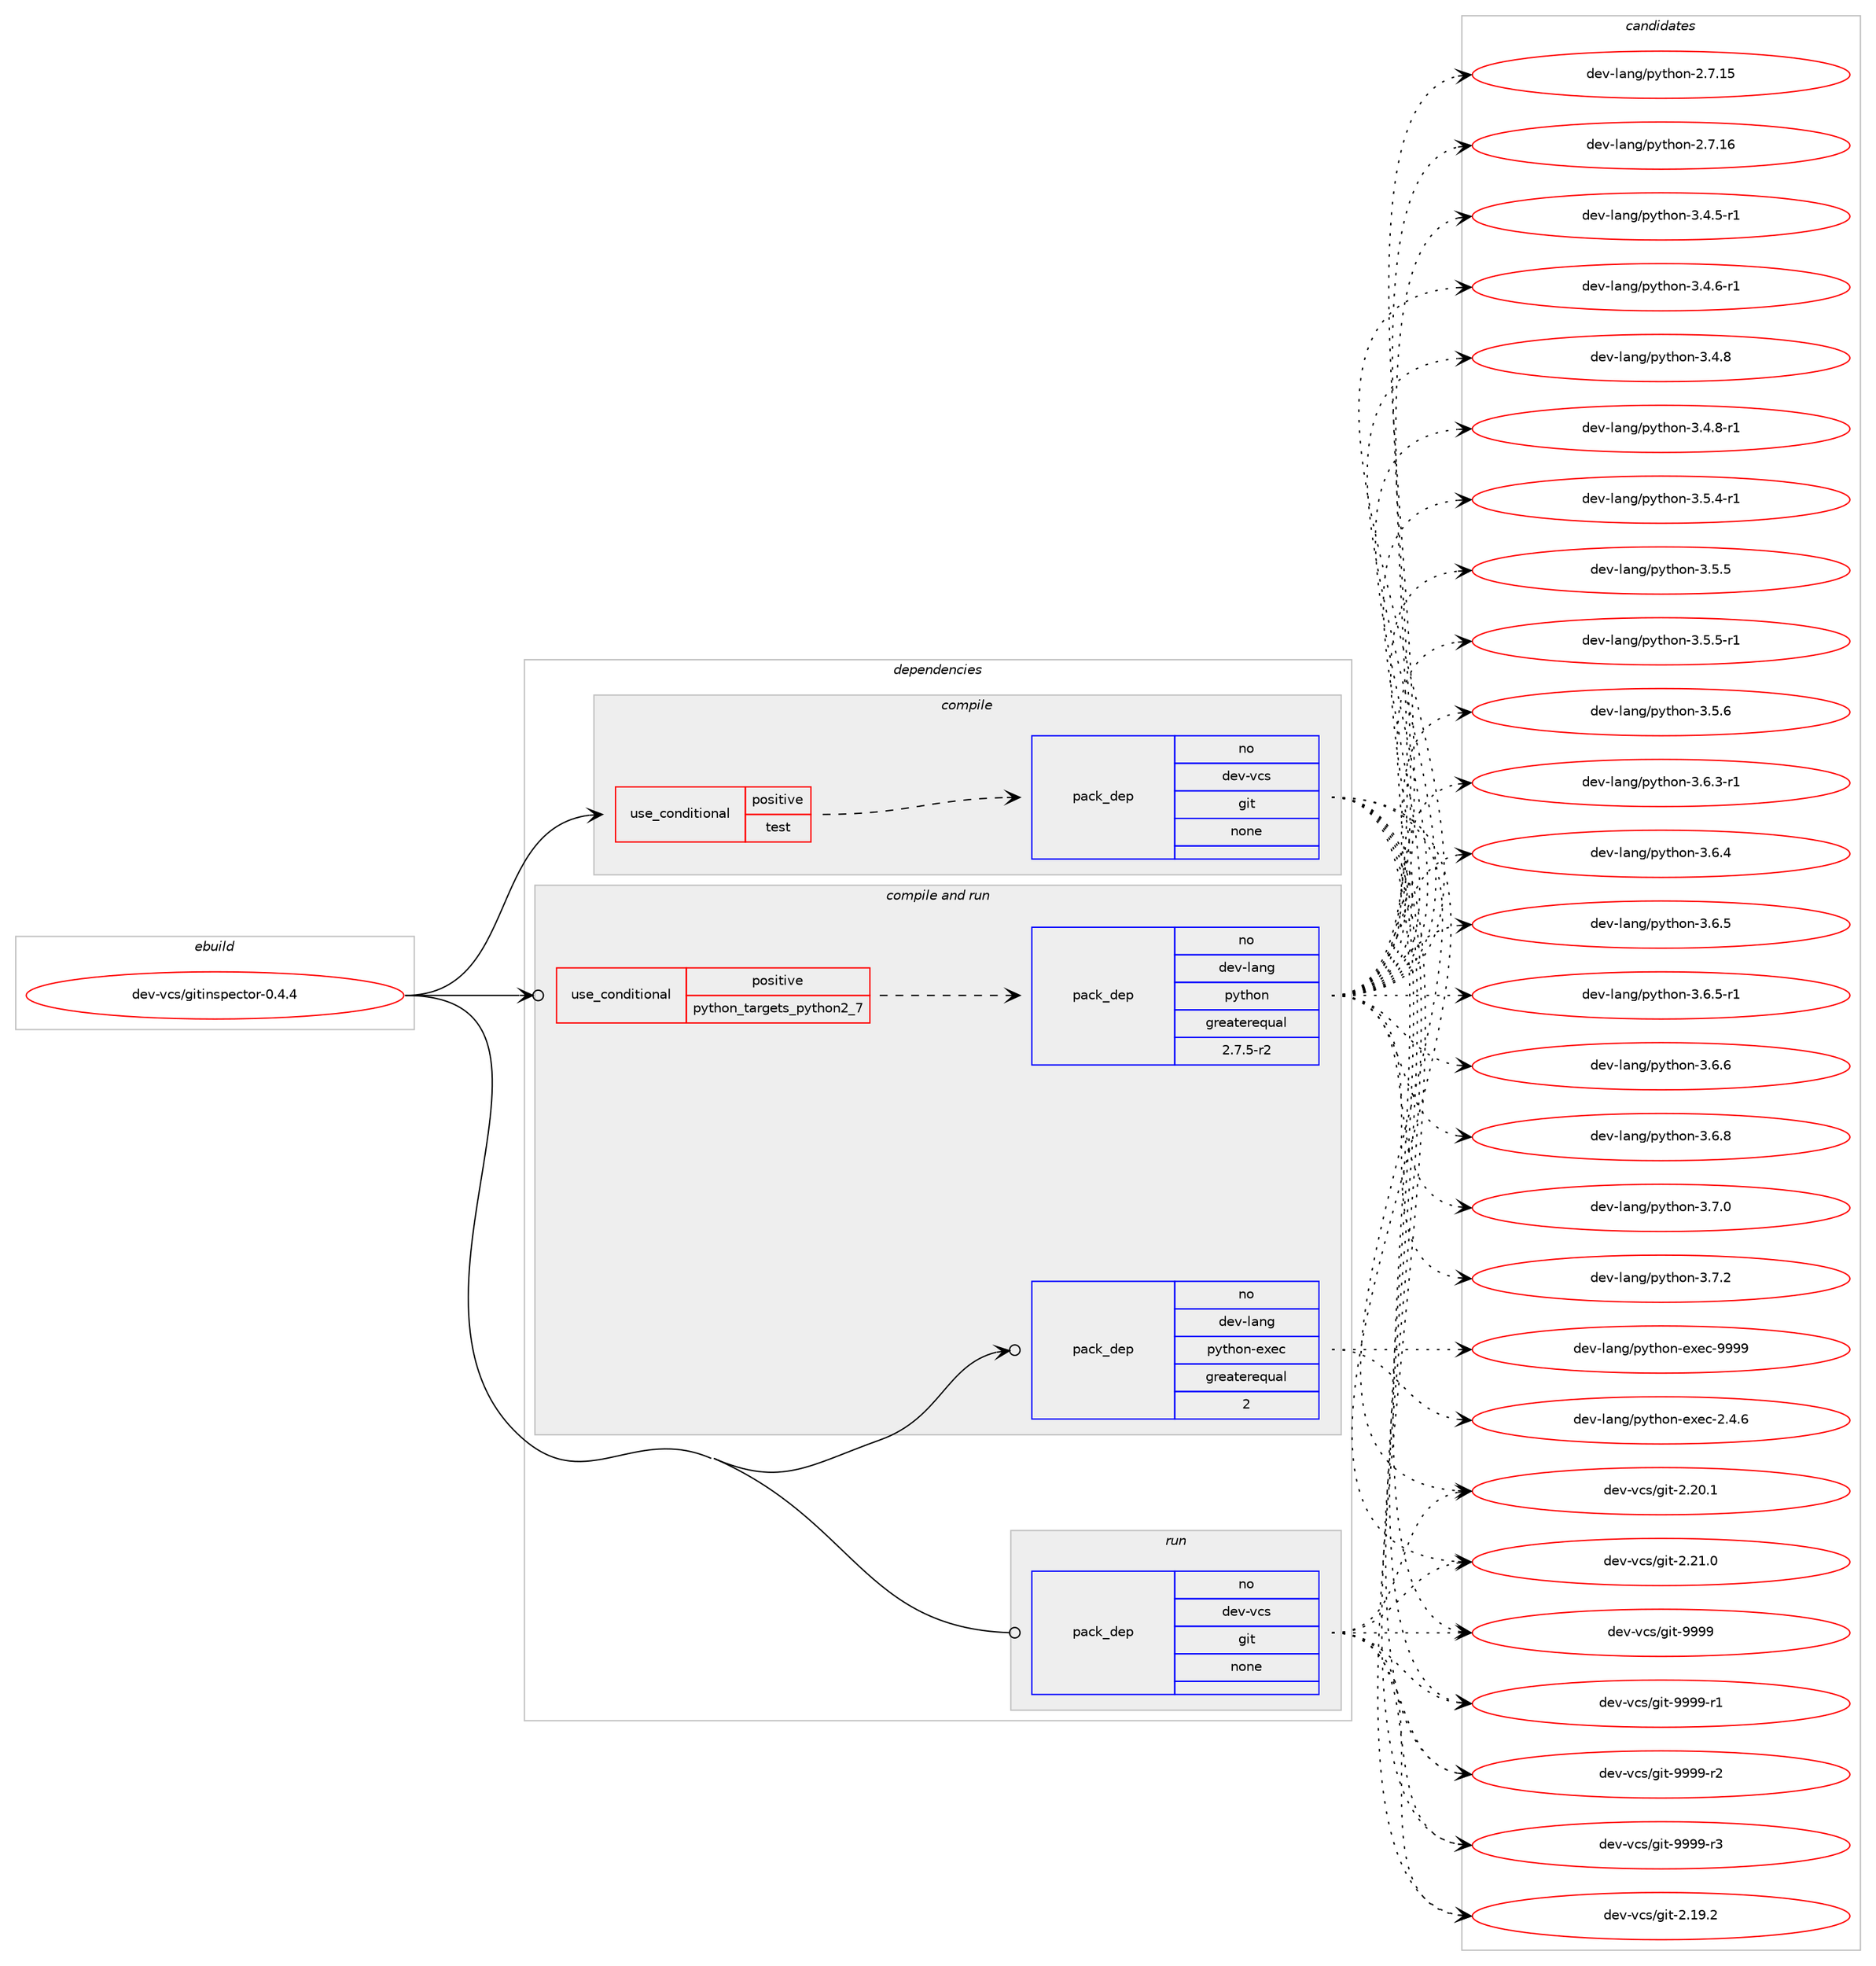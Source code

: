 digraph prolog {

# *************
# Graph options
# *************

newrank=true;
concentrate=true;
compound=true;
graph [rankdir=LR,fontname=Helvetica,fontsize=10,ranksep=1.5];#, ranksep=2.5, nodesep=0.2];
edge  [arrowhead=vee];
node  [fontname=Helvetica,fontsize=10];

# **********
# The ebuild
# **********

subgraph cluster_leftcol {
color=gray;
rank=same;
label=<<i>ebuild</i>>;
id [label="dev-vcs/gitinspector-0.4.4", color=red, width=4, href="../dev-vcs/gitinspector-0.4.4.svg"];
}

# ****************
# The dependencies
# ****************

subgraph cluster_midcol {
color=gray;
label=<<i>dependencies</i>>;
subgraph cluster_compile {
fillcolor="#eeeeee";
style=filled;
label=<<i>compile</i>>;
subgraph cond425622 {
dependency1551649 [label=<<TABLE BORDER="0" CELLBORDER="1" CELLSPACING="0" CELLPADDING="4"><TR><TD ROWSPAN="3" CELLPADDING="10">use_conditional</TD></TR><TR><TD>positive</TD></TR><TR><TD>test</TD></TR></TABLE>>, shape=none, color=red];
subgraph pack1102273 {
dependency1551650 [label=<<TABLE BORDER="0" CELLBORDER="1" CELLSPACING="0" CELLPADDING="4" WIDTH="220"><TR><TD ROWSPAN="6" CELLPADDING="30">pack_dep</TD></TR><TR><TD WIDTH="110">no</TD></TR><TR><TD>dev-vcs</TD></TR><TR><TD>git</TD></TR><TR><TD>none</TD></TR><TR><TD></TD></TR></TABLE>>, shape=none, color=blue];
}
dependency1551649:e -> dependency1551650:w [weight=20,style="dashed",arrowhead="vee"];
}
id:e -> dependency1551649:w [weight=20,style="solid",arrowhead="vee"];
}
subgraph cluster_compileandrun {
fillcolor="#eeeeee";
style=filled;
label=<<i>compile and run</i>>;
subgraph cond425623 {
dependency1551651 [label=<<TABLE BORDER="0" CELLBORDER="1" CELLSPACING="0" CELLPADDING="4"><TR><TD ROWSPAN="3" CELLPADDING="10">use_conditional</TD></TR><TR><TD>positive</TD></TR><TR><TD>python_targets_python2_7</TD></TR></TABLE>>, shape=none, color=red];
subgraph pack1102274 {
dependency1551652 [label=<<TABLE BORDER="0" CELLBORDER="1" CELLSPACING="0" CELLPADDING="4" WIDTH="220"><TR><TD ROWSPAN="6" CELLPADDING="30">pack_dep</TD></TR><TR><TD WIDTH="110">no</TD></TR><TR><TD>dev-lang</TD></TR><TR><TD>python</TD></TR><TR><TD>greaterequal</TD></TR><TR><TD>2.7.5-r2</TD></TR></TABLE>>, shape=none, color=blue];
}
dependency1551651:e -> dependency1551652:w [weight=20,style="dashed",arrowhead="vee"];
}
id:e -> dependency1551651:w [weight=20,style="solid",arrowhead="odotvee"];
subgraph pack1102275 {
dependency1551653 [label=<<TABLE BORDER="0" CELLBORDER="1" CELLSPACING="0" CELLPADDING="4" WIDTH="220"><TR><TD ROWSPAN="6" CELLPADDING="30">pack_dep</TD></TR><TR><TD WIDTH="110">no</TD></TR><TR><TD>dev-lang</TD></TR><TR><TD>python-exec</TD></TR><TR><TD>greaterequal</TD></TR><TR><TD>2</TD></TR></TABLE>>, shape=none, color=blue];
}
id:e -> dependency1551653:w [weight=20,style="solid",arrowhead="odotvee"];
}
subgraph cluster_run {
fillcolor="#eeeeee";
style=filled;
label=<<i>run</i>>;
subgraph pack1102276 {
dependency1551654 [label=<<TABLE BORDER="0" CELLBORDER="1" CELLSPACING="0" CELLPADDING="4" WIDTH="220"><TR><TD ROWSPAN="6" CELLPADDING="30">pack_dep</TD></TR><TR><TD WIDTH="110">no</TD></TR><TR><TD>dev-vcs</TD></TR><TR><TD>git</TD></TR><TR><TD>none</TD></TR><TR><TD></TD></TR></TABLE>>, shape=none, color=blue];
}
id:e -> dependency1551654:w [weight=20,style="solid",arrowhead="odot"];
}
}

# **************
# The candidates
# **************

subgraph cluster_choices {
rank=same;
color=gray;
label=<<i>candidates</i>>;

subgraph choice1102273 {
color=black;
nodesep=1;
choice10010111845118991154710310511645504649574650 [label="dev-vcs/git-2.19.2", color=red, width=4,href="../dev-vcs/git-2.19.2.svg"];
choice10010111845118991154710310511645504650484649 [label="dev-vcs/git-2.20.1", color=red, width=4,href="../dev-vcs/git-2.20.1.svg"];
choice10010111845118991154710310511645504650494648 [label="dev-vcs/git-2.21.0", color=red, width=4,href="../dev-vcs/git-2.21.0.svg"];
choice1001011184511899115471031051164557575757 [label="dev-vcs/git-9999", color=red, width=4,href="../dev-vcs/git-9999.svg"];
choice10010111845118991154710310511645575757574511449 [label="dev-vcs/git-9999-r1", color=red, width=4,href="../dev-vcs/git-9999-r1.svg"];
choice10010111845118991154710310511645575757574511450 [label="dev-vcs/git-9999-r2", color=red, width=4,href="../dev-vcs/git-9999-r2.svg"];
choice10010111845118991154710310511645575757574511451 [label="dev-vcs/git-9999-r3", color=red, width=4,href="../dev-vcs/git-9999-r3.svg"];
dependency1551650:e -> choice10010111845118991154710310511645504649574650:w [style=dotted,weight="100"];
dependency1551650:e -> choice10010111845118991154710310511645504650484649:w [style=dotted,weight="100"];
dependency1551650:e -> choice10010111845118991154710310511645504650494648:w [style=dotted,weight="100"];
dependency1551650:e -> choice1001011184511899115471031051164557575757:w [style=dotted,weight="100"];
dependency1551650:e -> choice10010111845118991154710310511645575757574511449:w [style=dotted,weight="100"];
dependency1551650:e -> choice10010111845118991154710310511645575757574511450:w [style=dotted,weight="100"];
dependency1551650:e -> choice10010111845118991154710310511645575757574511451:w [style=dotted,weight="100"];
}
subgraph choice1102274 {
color=black;
nodesep=1;
choice10010111845108971101034711212111610411111045504655464953 [label="dev-lang/python-2.7.15", color=red, width=4,href="../dev-lang/python-2.7.15.svg"];
choice10010111845108971101034711212111610411111045504655464954 [label="dev-lang/python-2.7.16", color=red, width=4,href="../dev-lang/python-2.7.16.svg"];
choice1001011184510897110103471121211161041111104551465246534511449 [label="dev-lang/python-3.4.5-r1", color=red, width=4,href="../dev-lang/python-3.4.5-r1.svg"];
choice1001011184510897110103471121211161041111104551465246544511449 [label="dev-lang/python-3.4.6-r1", color=red, width=4,href="../dev-lang/python-3.4.6-r1.svg"];
choice100101118451089711010347112121116104111110455146524656 [label="dev-lang/python-3.4.8", color=red, width=4,href="../dev-lang/python-3.4.8.svg"];
choice1001011184510897110103471121211161041111104551465246564511449 [label="dev-lang/python-3.4.8-r1", color=red, width=4,href="../dev-lang/python-3.4.8-r1.svg"];
choice1001011184510897110103471121211161041111104551465346524511449 [label="dev-lang/python-3.5.4-r1", color=red, width=4,href="../dev-lang/python-3.5.4-r1.svg"];
choice100101118451089711010347112121116104111110455146534653 [label="dev-lang/python-3.5.5", color=red, width=4,href="../dev-lang/python-3.5.5.svg"];
choice1001011184510897110103471121211161041111104551465346534511449 [label="dev-lang/python-3.5.5-r1", color=red, width=4,href="../dev-lang/python-3.5.5-r1.svg"];
choice100101118451089711010347112121116104111110455146534654 [label="dev-lang/python-3.5.6", color=red, width=4,href="../dev-lang/python-3.5.6.svg"];
choice1001011184510897110103471121211161041111104551465446514511449 [label="dev-lang/python-3.6.3-r1", color=red, width=4,href="../dev-lang/python-3.6.3-r1.svg"];
choice100101118451089711010347112121116104111110455146544652 [label="dev-lang/python-3.6.4", color=red, width=4,href="../dev-lang/python-3.6.4.svg"];
choice100101118451089711010347112121116104111110455146544653 [label="dev-lang/python-3.6.5", color=red, width=4,href="../dev-lang/python-3.6.5.svg"];
choice1001011184510897110103471121211161041111104551465446534511449 [label="dev-lang/python-3.6.5-r1", color=red, width=4,href="../dev-lang/python-3.6.5-r1.svg"];
choice100101118451089711010347112121116104111110455146544654 [label="dev-lang/python-3.6.6", color=red, width=4,href="../dev-lang/python-3.6.6.svg"];
choice100101118451089711010347112121116104111110455146544656 [label="dev-lang/python-3.6.8", color=red, width=4,href="../dev-lang/python-3.6.8.svg"];
choice100101118451089711010347112121116104111110455146554648 [label="dev-lang/python-3.7.0", color=red, width=4,href="../dev-lang/python-3.7.0.svg"];
choice100101118451089711010347112121116104111110455146554650 [label="dev-lang/python-3.7.2", color=red, width=4,href="../dev-lang/python-3.7.2.svg"];
dependency1551652:e -> choice10010111845108971101034711212111610411111045504655464953:w [style=dotted,weight="100"];
dependency1551652:e -> choice10010111845108971101034711212111610411111045504655464954:w [style=dotted,weight="100"];
dependency1551652:e -> choice1001011184510897110103471121211161041111104551465246534511449:w [style=dotted,weight="100"];
dependency1551652:e -> choice1001011184510897110103471121211161041111104551465246544511449:w [style=dotted,weight="100"];
dependency1551652:e -> choice100101118451089711010347112121116104111110455146524656:w [style=dotted,weight="100"];
dependency1551652:e -> choice1001011184510897110103471121211161041111104551465246564511449:w [style=dotted,weight="100"];
dependency1551652:e -> choice1001011184510897110103471121211161041111104551465346524511449:w [style=dotted,weight="100"];
dependency1551652:e -> choice100101118451089711010347112121116104111110455146534653:w [style=dotted,weight="100"];
dependency1551652:e -> choice1001011184510897110103471121211161041111104551465346534511449:w [style=dotted,weight="100"];
dependency1551652:e -> choice100101118451089711010347112121116104111110455146534654:w [style=dotted,weight="100"];
dependency1551652:e -> choice1001011184510897110103471121211161041111104551465446514511449:w [style=dotted,weight="100"];
dependency1551652:e -> choice100101118451089711010347112121116104111110455146544652:w [style=dotted,weight="100"];
dependency1551652:e -> choice100101118451089711010347112121116104111110455146544653:w [style=dotted,weight="100"];
dependency1551652:e -> choice1001011184510897110103471121211161041111104551465446534511449:w [style=dotted,weight="100"];
dependency1551652:e -> choice100101118451089711010347112121116104111110455146544654:w [style=dotted,weight="100"];
dependency1551652:e -> choice100101118451089711010347112121116104111110455146544656:w [style=dotted,weight="100"];
dependency1551652:e -> choice100101118451089711010347112121116104111110455146554648:w [style=dotted,weight="100"];
dependency1551652:e -> choice100101118451089711010347112121116104111110455146554650:w [style=dotted,weight="100"];
}
subgraph choice1102275 {
color=black;
nodesep=1;
choice1001011184510897110103471121211161041111104510112010199455046524654 [label="dev-lang/python-exec-2.4.6", color=red, width=4,href="../dev-lang/python-exec-2.4.6.svg"];
choice10010111845108971101034711212111610411111045101120101994557575757 [label="dev-lang/python-exec-9999", color=red, width=4,href="../dev-lang/python-exec-9999.svg"];
dependency1551653:e -> choice1001011184510897110103471121211161041111104510112010199455046524654:w [style=dotted,weight="100"];
dependency1551653:e -> choice10010111845108971101034711212111610411111045101120101994557575757:w [style=dotted,weight="100"];
}
subgraph choice1102276 {
color=black;
nodesep=1;
choice10010111845118991154710310511645504649574650 [label="dev-vcs/git-2.19.2", color=red, width=4,href="../dev-vcs/git-2.19.2.svg"];
choice10010111845118991154710310511645504650484649 [label="dev-vcs/git-2.20.1", color=red, width=4,href="../dev-vcs/git-2.20.1.svg"];
choice10010111845118991154710310511645504650494648 [label="dev-vcs/git-2.21.0", color=red, width=4,href="../dev-vcs/git-2.21.0.svg"];
choice1001011184511899115471031051164557575757 [label="dev-vcs/git-9999", color=red, width=4,href="../dev-vcs/git-9999.svg"];
choice10010111845118991154710310511645575757574511449 [label="dev-vcs/git-9999-r1", color=red, width=4,href="../dev-vcs/git-9999-r1.svg"];
choice10010111845118991154710310511645575757574511450 [label="dev-vcs/git-9999-r2", color=red, width=4,href="../dev-vcs/git-9999-r2.svg"];
choice10010111845118991154710310511645575757574511451 [label="dev-vcs/git-9999-r3", color=red, width=4,href="../dev-vcs/git-9999-r3.svg"];
dependency1551654:e -> choice10010111845118991154710310511645504649574650:w [style=dotted,weight="100"];
dependency1551654:e -> choice10010111845118991154710310511645504650484649:w [style=dotted,weight="100"];
dependency1551654:e -> choice10010111845118991154710310511645504650494648:w [style=dotted,weight="100"];
dependency1551654:e -> choice1001011184511899115471031051164557575757:w [style=dotted,weight="100"];
dependency1551654:e -> choice10010111845118991154710310511645575757574511449:w [style=dotted,weight="100"];
dependency1551654:e -> choice10010111845118991154710310511645575757574511450:w [style=dotted,weight="100"];
dependency1551654:e -> choice10010111845118991154710310511645575757574511451:w [style=dotted,weight="100"];
}
}

}
